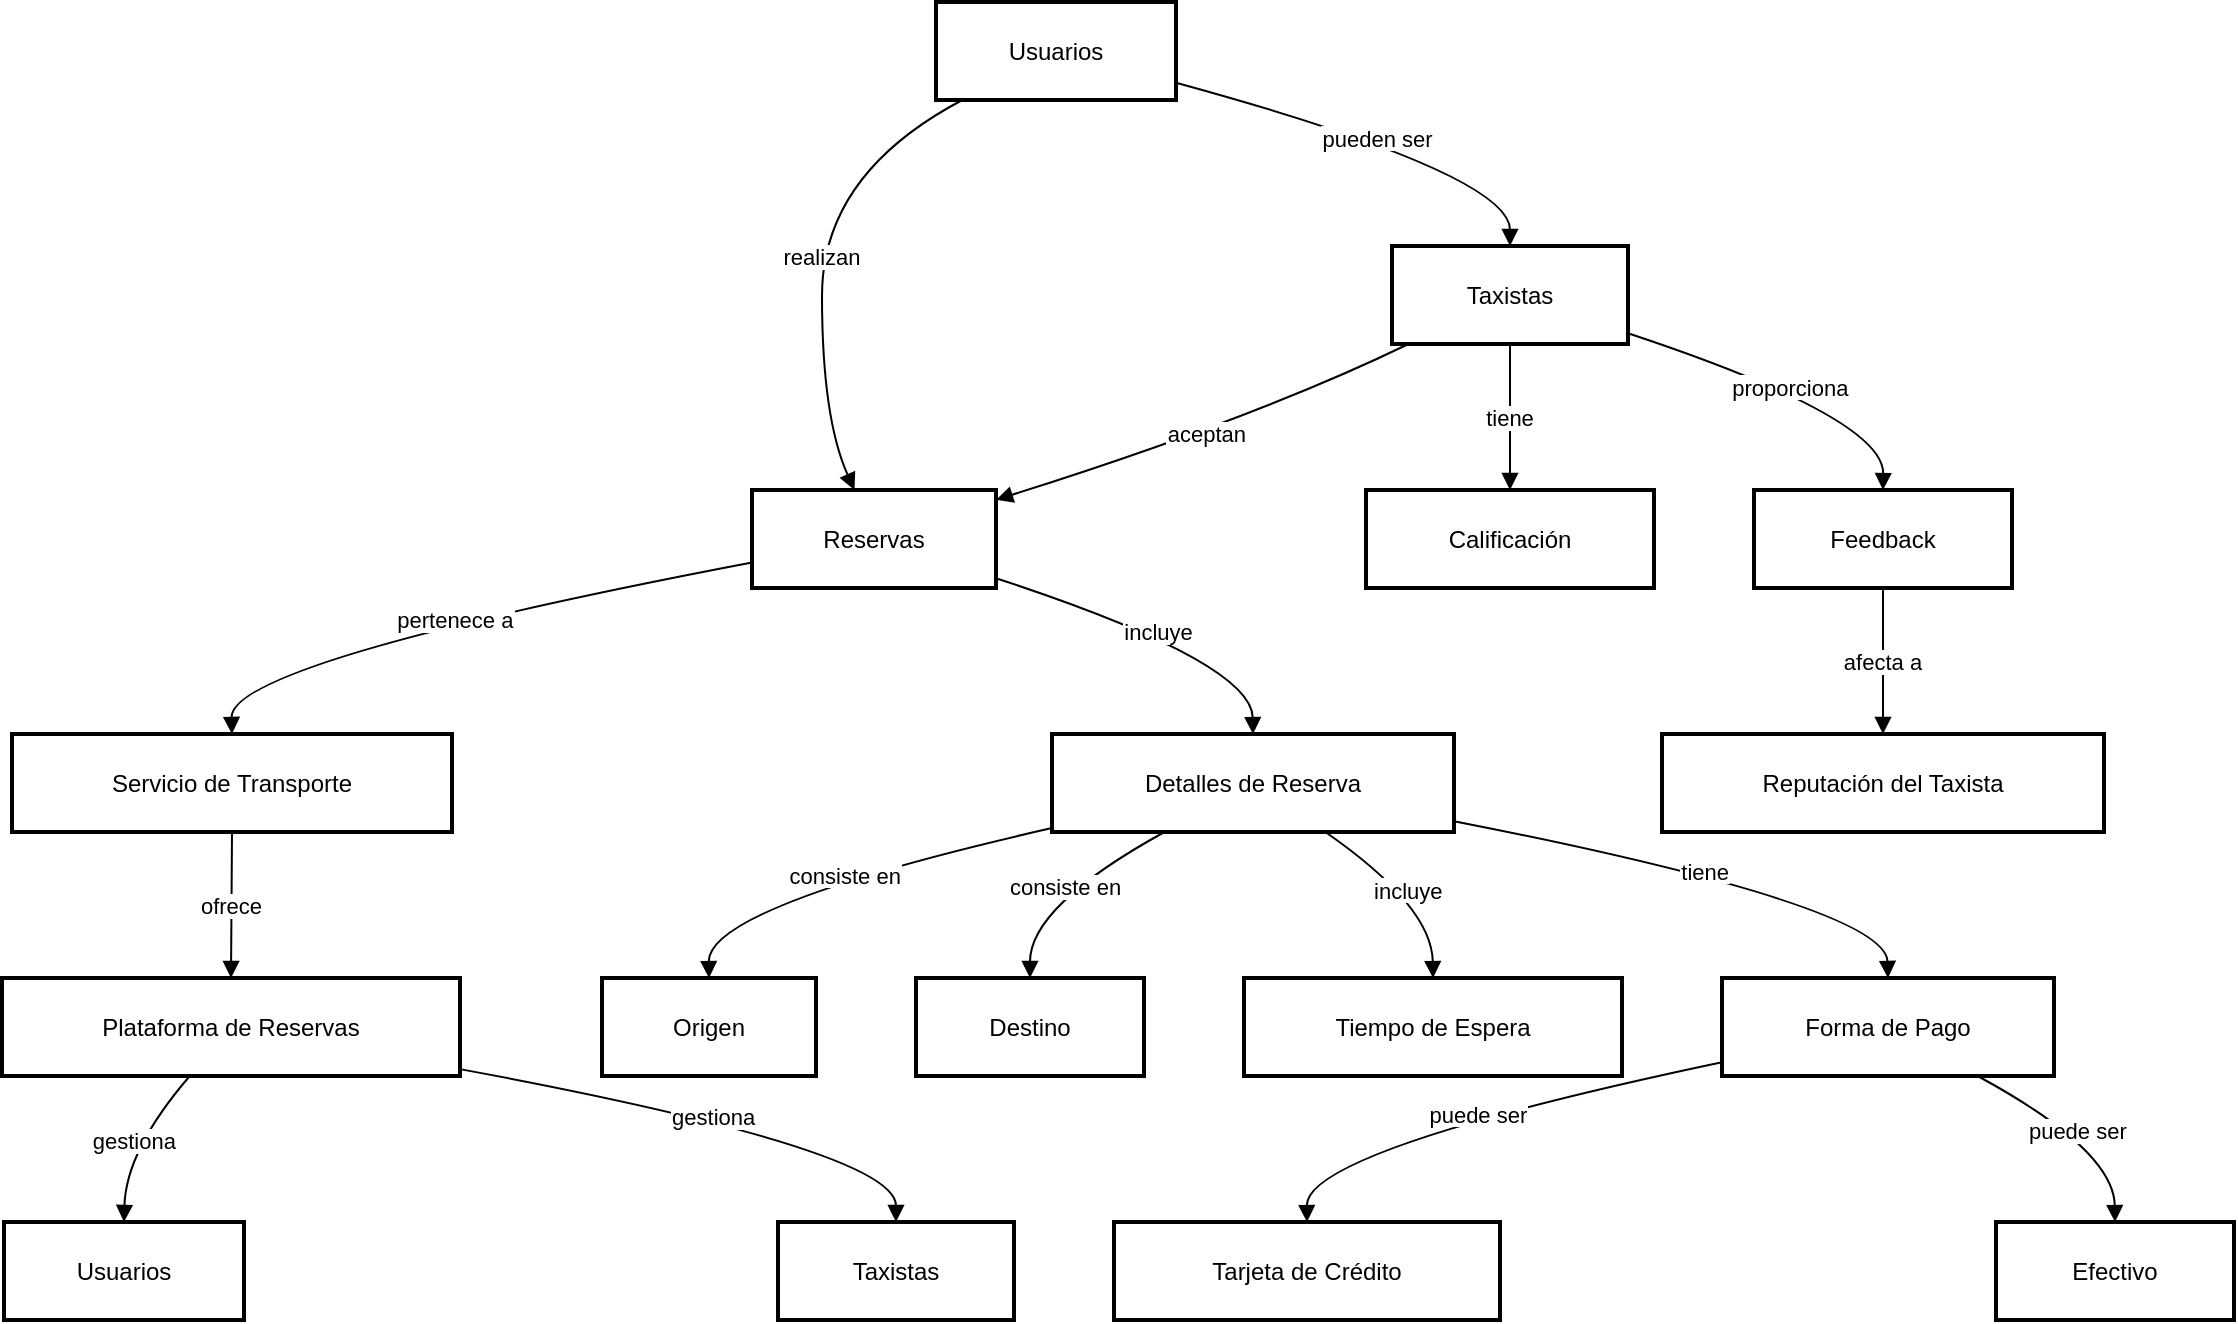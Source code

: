 <mxGraphModel><root><mxCell id="0"/><mxCell id="1" parent="0"/><mxCell id="2" value="Usuarios" style="whiteSpace=wrap;strokeWidth=2;" vertex="1" parent="1"><mxGeometry x="475" y="8" width="120" height="49" as="geometry"/></mxCell><mxCell id="3" value="Reservas" style="whiteSpace=wrap;strokeWidth=2;" vertex="1" parent="1"><mxGeometry x="383" y="252" width="122" height="49" as="geometry"/></mxCell><mxCell id="4" value="Taxistas" style="whiteSpace=wrap;strokeWidth=2;" vertex="1" parent="1"><mxGeometry x="703" y="130" width="118" height="49" as="geometry"/></mxCell><mxCell id="5" value="Servicio de Transporte" style="whiteSpace=wrap;strokeWidth=2;" vertex="1" parent="1"><mxGeometry x="13" y="374" width="220" height="49" as="geometry"/></mxCell><mxCell id="6" value="Detalles de Reserva" style="whiteSpace=wrap;strokeWidth=2;" vertex="1" parent="1"><mxGeometry x="533" y="374" width="201" height="49" as="geometry"/></mxCell><mxCell id="7" value="Origen" style="whiteSpace=wrap;strokeWidth=2;" vertex="1" parent="1"><mxGeometry x="308" y="496" width="107" height="49" as="geometry"/></mxCell><mxCell id="8" value="Destino" style="whiteSpace=wrap;strokeWidth=2;" vertex="1" parent="1"><mxGeometry x="465" y="496" width="114" height="49" as="geometry"/></mxCell><mxCell id="9" value="Tiempo de Espera" style="whiteSpace=wrap;strokeWidth=2;" vertex="1" parent="1"><mxGeometry x="629" y="496" width="189" height="49" as="geometry"/></mxCell><mxCell id="10" value="Forma de Pago" style="whiteSpace=wrap;strokeWidth=2;" vertex="1" parent="1"><mxGeometry x="868" y="496" width="166" height="49" as="geometry"/></mxCell><mxCell id="11" value="Tarjeta de Crédito" style="whiteSpace=wrap;strokeWidth=2;" vertex="1" parent="1"><mxGeometry x="564" y="618" width="193" height="49" as="geometry"/></mxCell><mxCell id="12" value="Efectivo" style="whiteSpace=wrap;strokeWidth=2;" vertex="1" parent="1"><mxGeometry x="1005" y="618" width="119" height="49" as="geometry"/></mxCell><mxCell id="13" value="Calificación" style="whiteSpace=wrap;strokeWidth=2;" vertex="1" parent="1"><mxGeometry x="690" y="252" width="144" height="49" as="geometry"/></mxCell><mxCell id="14" value="Feedback" style="whiteSpace=wrap;strokeWidth=2;" vertex="1" parent="1"><mxGeometry x="884" y="252" width="129" height="49" as="geometry"/></mxCell><mxCell id="15" value="Reputación del Taxista" style="whiteSpace=wrap;strokeWidth=2;" vertex="1" parent="1"><mxGeometry x="838" y="374" width="221" height="49" as="geometry"/></mxCell><mxCell id="16" value="Plataforma de Reservas" style="whiteSpace=wrap;strokeWidth=2;" vertex="1" parent="1"><mxGeometry x="8" y="496" width="229" height="49" as="geometry"/></mxCell><mxCell id="17" value="Usuarios" style="whiteSpace=wrap;strokeWidth=2;" vertex="1" parent="1"><mxGeometry x="9" y="618" width="120" height="49" as="geometry"/></mxCell><mxCell id="18" value="Taxistas" style="whiteSpace=wrap;strokeWidth=2;" vertex="1" parent="1"><mxGeometry x="396" y="618" width="118" height="49" as="geometry"/></mxCell><mxCell id="19" value="realizan" style="curved=1;startArrow=none;endArrow=block;exitX=0.11;exitY=1;entryX=0.42;entryY=0;" edge="1" parent="1" source="2" target="3"><mxGeometry relative="1" as="geometry"><Array as="points"><mxPoint x="418" y="94"/><mxPoint x="418" y="216"/></Array></mxGeometry></mxCell><mxCell id="20" value="pueden ser" style="curved=1;startArrow=none;endArrow=block;exitX=1.01;exitY=0.83;entryX=0.5;entryY=0;" edge="1" parent="1" source="2" target="4"><mxGeometry relative="1" as="geometry"><Array as="points"><mxPoint x="762" y="94"/></Array></mxGeometry></mxCell><mxCell id="21" value="pertenece a" style="curved=1;startArrow=none;endArrow=block;exitX=0;exitY=0.74;entryX=0.5;entryY=0;" edge="1" parent="1" source="3" target="5"><mxGeometry relative="1" as="geometry"><Array as="points"><mxPoint x="122" y="338"/></Array></mxGeometry></mxCell><mxCell id="22" value="aceptan" style="curved=1;startArrow=none;endArrow=block;exitX=0.07;exitY=1;entryX=1;entryY=0.1;" edge="1" parent="1" source="4" target="3"><mxGeometry relative="1" as="geometry"><Array as="points"><mxPoint x="635" y="216"/></Array></mxGeometry></mxCell><mxCell id="23" value="incluye" style="curved=1;startArrow=none;endArrow=block;exitX=1;exitY=0.9;entryX=0.5;entryY=0;" edge="1" parent="1" source="3" target="6"><mxGeometry relative="1" as="geometry"><Array as="points"><mxPoint x="633" y="338"/></Array></mxGeometry></mxCell><mxCell id="24" value="consiste en" style="curved=1;startArrow=none;endArrow=block;exitX=0;exitY=0.96;entryX=0.5;entryY=0;" edge="1" parent="1" source="6" target="7"><mxGeometry relative="1" as="geometry"><Array as="points"><mxPoint x="361" y="460"/></Array></mxGeometry></mxCell><mxCell id="25" value="consiste en" style="curved=1;startArrow=none;endArrow=block;exitX=0.28;exitY=1;entryX=0.5;entryY=0;" edge="1" parent="1" source="6" target="8"><mxGeometry relative="1" as="geometry"><Array as="points"><mxPoint x="522" y="460"/></Array></mxGeometry></mxCell><mxCell id="26" value="incluye" style="curved=1;startArrow=none;endArrow=block;exitX=0.68;exitY=1;entryX=0.5;entryY=0;" edge="1" parent="1" source="6" target="9"><mxGeometry relative="1" as="geometry"><Array as="points"><mxPoint x="723" y="460"/></Array></mxGeometry></mxCell><mxCell id="27" value="tiene" style="curved=1;startArrow=none;endArrow=block;exitX=1;exitY=0.89;entryX=0.5;entryY=0;" edge="1" parent="1" source="6" target="10"><mxGeometry relative="1" as="geometry"><Array as="points"><mxPoint x="950" y="460"/></Array></mxGeometry></mxCell><mxCell id="28" value="puede ser" style="curved=1;startArrow=none;endArrow=block;exitX=0;exitY=0.86;entryX=0.5;entryY=0;" edge="1" parent="1" source="10" target="11"><mxGeometry relative="1" as="geometry"><Array as="points"><mxPoint x="660" y="582"/></Array></mxGeometry></mxCell><mxCell id="29" value="puede ser" style="curved=1;startArrow=none;endArrow=block;exitX=0.77;exitY=1;entryX=0.5;entryY=0;" edge="1" parent="1" source="10" target="12"><mxGeometry relative="1" as="geometry"><Array as="points"><mxPoint x="1064" y="582"/></Array></mxGeometry></mxCell><mxCell id="30" value="tiene" style="curved=1;startArrow=none;endArrow=block;exitX=0.5;exitY=1;entryX=0.5;entryY=0;" edge="1" parent="1" source="4" target="13"><mxGeometry relative="1" as="geometry"><Array as="points"/></mxGeometry></mxCell><mxCell id="31" value="proporciona" style="curved=1;startArrow=none;endArrow=block;exitX=1;exitY=0.89;entryX=0.5;entryY=0;" edge="1" parent="1" source="4" target="14"><mxGeometry relative="1" as="geometry"><Array as="points"><mxPoint x="949" y="216"/></Array></mxGeometry></mxCell><mxCell id="32" value="afecta a" style="curved=1;startArrow=none;endArrow=block;exitX=0.5;exitY=1;entryX=0.5;entryY=0;" edge="1" parent="1" source="14" target="15"><mxGeometry relative="1" as="geometry"><Array as="points"/></mxGeometry></mxCell><mxCell id="33" value="ofrece" style="curved=1;startArrow=none;endArrow=block;exitX=0.5;exitY=1;entryX=0.5;entryY=0;" edge="1" parent="1" source="5" target="16"><mxGeometry relative="1" as="geometry"><Array as="points"/></mxGeometry></mxCell><mxCell id="34" value="gestiona" style="curved=1;startArrow=none;endArrow=block;exitX=0.41;exitY=1;entryX=0.5;entryY=0;" edge="1" parent="1" source="16" target="17"><mxGeometry relative="1" as="geometry"><Array as="points"><mxPoint x="70" y="582"/></Array></mxGeometry></mxCell><mxCell id="35" value="gestiona" style="curved=1;startArrow=none;endArrow=block;exitX=1;exitY=0.93;entryX=0.5;entryY=0;" edge="1" parent="1" source="16" target="18"><mxGeometry relative="1" as="geometry"><Array as="points"><mxPoint x="455" y="582"/></Array></mxGeometry></mxCell></root></mxGraphModel>